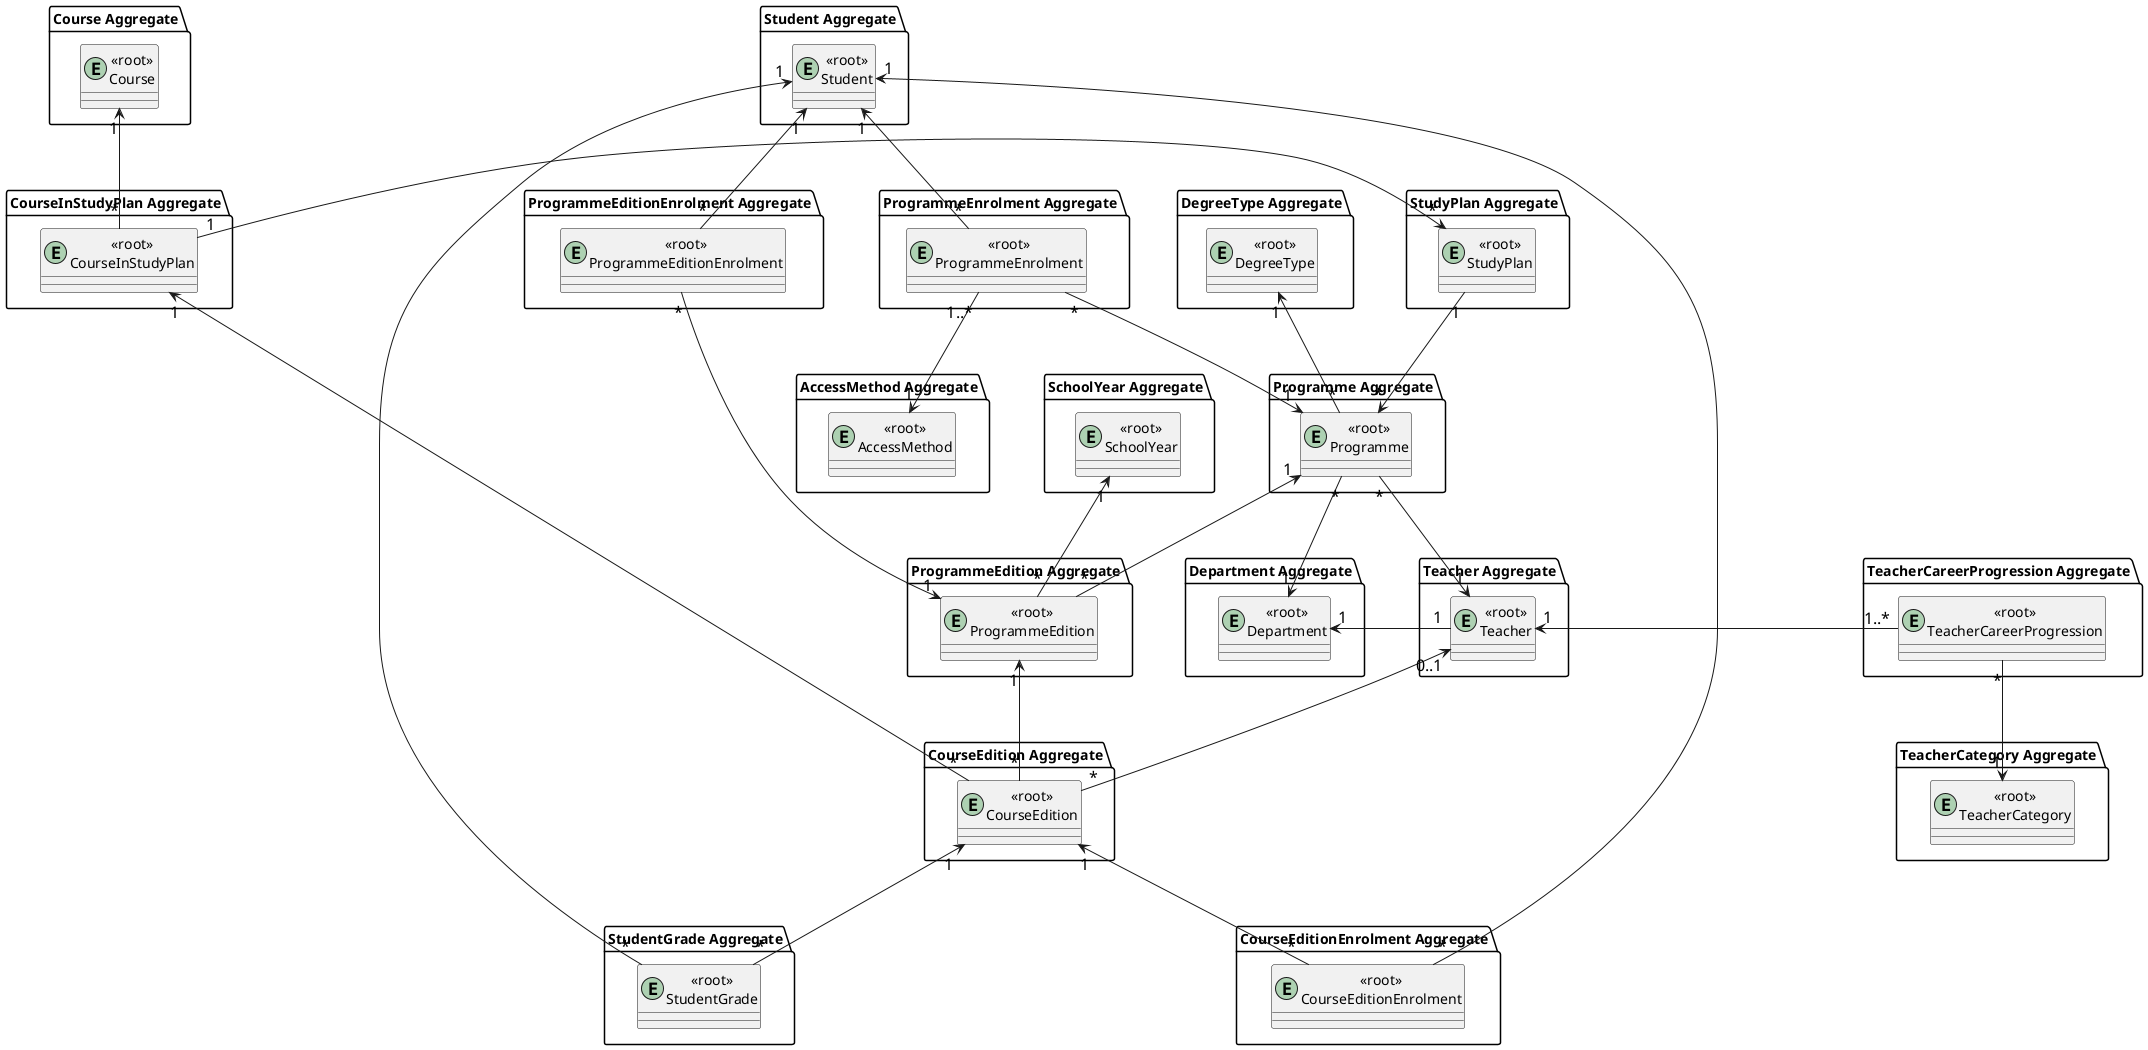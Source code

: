 @startuml
skinparam ranksep 120
skinparam nodesep 120
skinparam classArrowFontSize 16

package "CourseInStudyPlan Aggregate" {
    entity "<<root>>\nCourseInStudyPlan" {
    }
}

package "StudyPlan Aggregate" {
    entity "<<root>>\nStudyPlan" {
    }
}

package "DegreeType Aggregate" {
    entity "<<root>>\nDegreeType" {
    }
}

package "Programme Aggregate" {
    entity "<<root>>\nProgramme" {
    }
}

package "Course Aggregate" {
    entity "<<root>>\nCourse" {
    }
}

package "SchoolYear Aggregate" {
    entity "<<root>>\nSchoolYear" {
    }
}

package "ProgrammeEdition Aggregate" {
    entity "<<root>>\nProgrammeEdition" {
    }
}

package "CourseEdition Aggregate" {
    entity "<<root>>\nCourseEdition" {
    }
}

package "CourseEditionEnrolment Aggregate" {
    entity "<<root>>\nCourseEditionEnrolment" {
    }
}

package "ProgrammeEditionEnrolment Aggregate" {
    entity "<<root>>\nProgrammeEditionEnrolment" {
    }
}

package "ProgrammeEnrolment Aggregate" {
    entity "<<root>>\nProgrammeEnrolment" {
    }
}

package "AccessMethod Aggregate" {
    entity "<<root>>\nAccessMethod" {
    }
}

package "Student Aggregate" {
    entity "<<root>>\nStudent" {
    }
}

package "StudentGrade Aggregate" {
    entity "<<root>>\nStudentGrade" {
    }
}

package "Teacher Aggregate" {
    entity "<<root>>\nTeacher" {
    }
}

package "TeacherCareerProgression Aggregate" {
    entity "<<root>>\nTeacherCareerProgression" {
    }
}

package "TeacherCategory Aggregate" {
    entity "<<root>>\nTeacherCategory" {
    }
}

package "Department Aggregate" {
    entity "<<root>>\nDepartment" {
    }
}

"<<root>>\nStudyPlan" "*" <-r- "1" "<<root>>\nCourseInStudyPlan"
"<<root>>\nStudyPlan" "1" --> "*" "<<root>>\nProgramme"
"<<root>>\nProgramme" "1" <-- "*" "<<root>>\nProgrammeEdition"
"<<root>>\nProgrammeEdition" "1" <-- "*" "<<root>>\nCourseEdition"
"<<root>>\nCourseInStudyPlan" "1" <-- "*" "<<root>>\nCourseEdition"
"<<root>>\nCourseEdition" "1" <-- "*" "<<root>>\nCourseEditionEnrolment"
"<<root>>\nCourseEdition" "1" <-- "*" "<<root>>\nStudentGrade"
"<<root>>\nCourseEditionEnrolment" "*" -u-> "1" "<<root>>\nStudent"
"<<root>>\nStudent" "1" <-- "*" "<<root>>\nProgrammeEnrolment"
"<<root>>\nProgrammeEnrolment" "1..*" --> "1" "<<root>>\nAccessMethod"
"<<root>>\nProgrammeEditionEnrolment" "*" -u-> "1" "<<root>>\nStudent"
"<<root>>\nProgrammeEditionEnrolment" "*" --> "1" "<<root>>\nProgrammeEdition"
"<<root>>\nSchoolYear" "1" <-d- "*" "<<root>>\nProgrammeEdition"
"<<root>>\nDegreeType" "1" <-d- "*" "<<root>>\nProgramme"
"<<root>>\nTeacher" "0..1" <-d- "*" "<<root>>\nCourseEdition"
"<<root>>\nTeacher" "1" <-d- "*" "<<root>>\nProgramme"
"<<root>>\nTeacherCategory" "1" <-u- "*" "<<root>>\nTeacherCareerProgression"
"<<root>>\nTeacher" "1" <-r- "1..*" "<<root>>\nTeacherCareerProgression"
"<<root>>\nTeacher" "1" -l-> "1" "<<root>>\nDepartment"
"<<root>>\nStudent" "1" <-- "*" "<<root>>\nStudentGrade"
"<<root>>\nCourse" "1" <-d- "*" "<<root>>\nCourseInStudyPlan"
"<<root>>\nProgrammeEnrolment" "*" --> "1" "<<root>>\nProgramme"
"<<root>>\nProgramme" "*" --> "1" "<<root>>\nDepartment"

@enduml